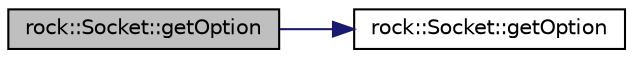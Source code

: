 digraph "rock::Socket::getOption"
{
 // LATEX_PDF_SIZE
  edge [fontname="Helvetica",fontsize="10",labelfontname="Helvetica",labelfontsize="10"];
  node [fontname="Helvetica",fontsize="10",shape=record];
  rankdir="LR";
  Node1 [label="rock::Socket::getOption",height=0.2,width=0.4,color="black", fillcolor="grey75", style="filled", fontcolor="black",tooltip="获取sockopt模板"];
  Node1 -> Node2 [color="midnightblue",fontsize="10",style="solid",fontname="Helvetica"];
  Node2 [label="rock::Socket::getOption",height=0.2,width=0.4,color="black", fillcolor="white", style="filled",URL="$classrock_1_1Socket.html#ab058fddd5ef08e56957989a36df2463c",tooltip="获取sockopt"];
}
